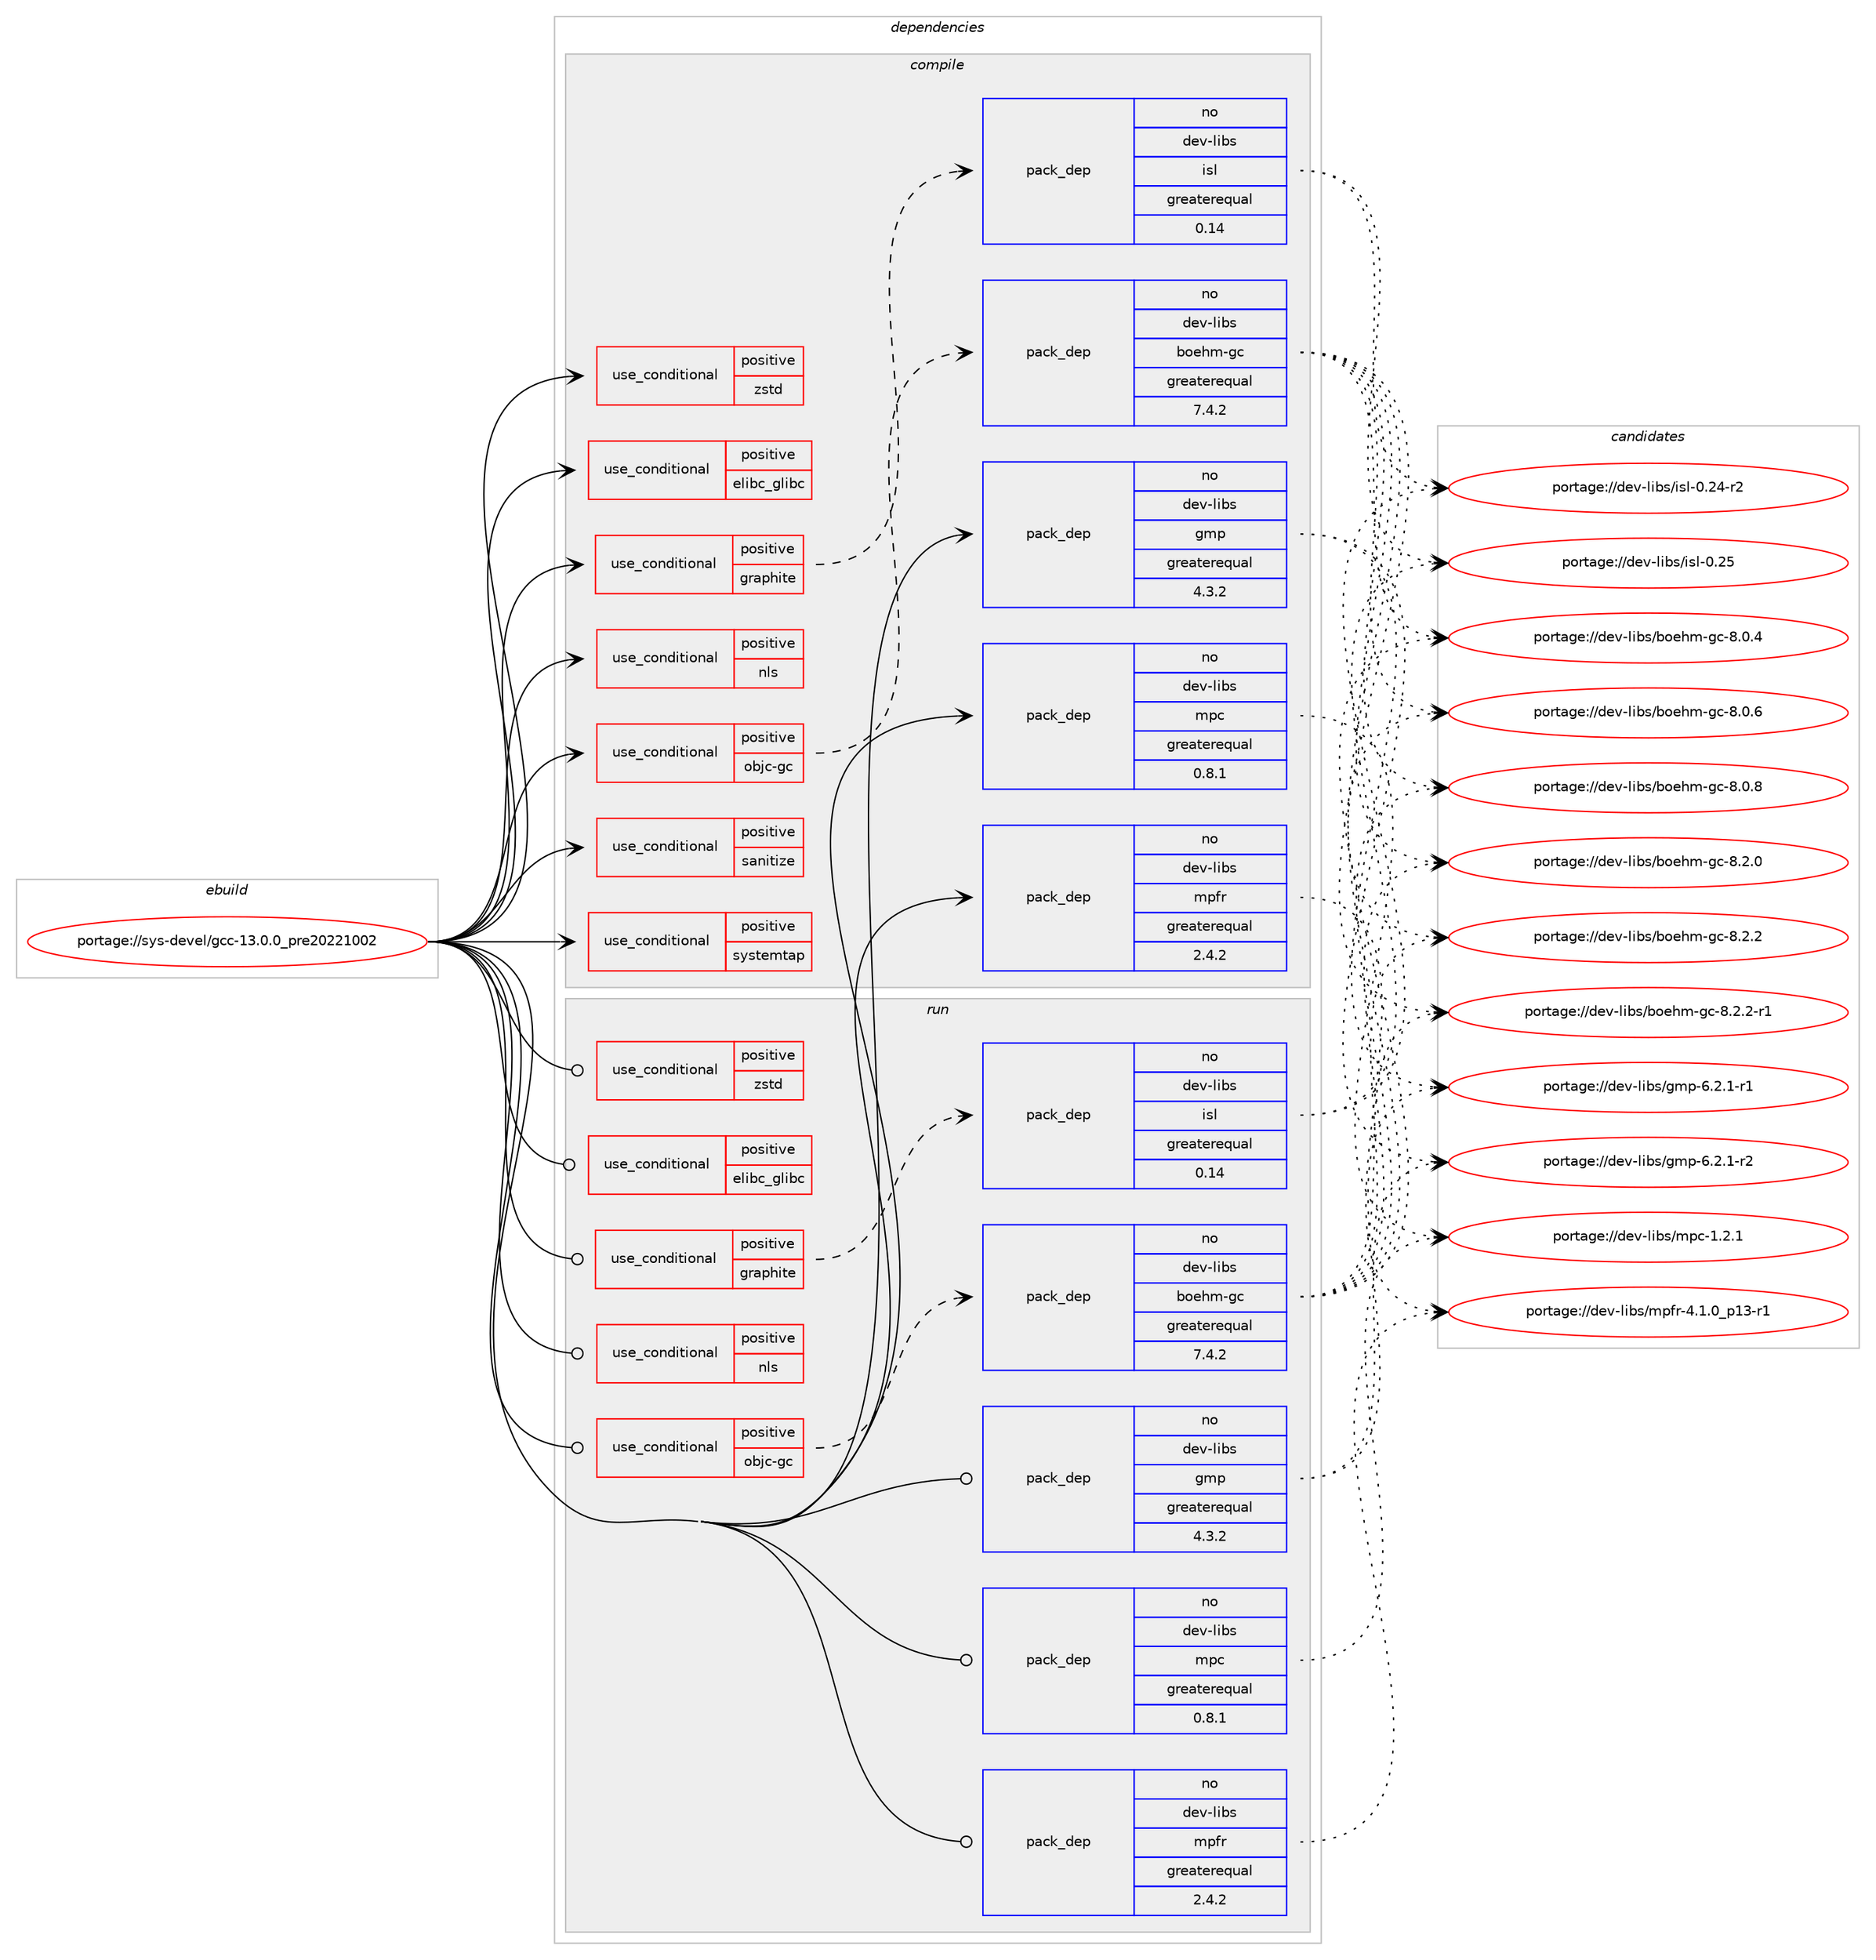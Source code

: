digraph prolog {

# *************
# Graph options
# *************

newrank=true;
concentrate=true;
compound=true;
graph [rankdir=LR,fontname=Helvetica,fontsize=10,ranksep=1.5];#, ranksep=2.5, nodesep=0.2];
edge  [arrowhead=vee];
node  [fontname=Helvetica,fontsize=10];

# **********
# The ebuild
# **********

subgraph cluster_leftcol {
color=gray;
label=<<i>ebuild</i>>;
id [label="portage://sys-devel/gcc-13.0.0_pre20221002", color=red, width=4, href="../sys-devel/gcc-13.0.0_pre20221002.svg"];
}

# ****************
# The dependencies
# ****************

subgraph cluster_midcol {
color=gray;
label=<<i>dependencies</i>>;
subgraph cluster_compile {
fillcolor="#eeeeee";
style=filled;
label=<<i>compile</i>>;
subgraph cond473 {
dependency867 [label=<<TABLE BORDER="0" CELLBORDER="1" CELLSPACING="0" CELLPADDING="4"><TR><TD ROWSPAN="3" CELLPADDING="10">use_conditional</TD></TR><TR><TD>positive</TD></TR><TR><TD>elibc_glibc</TD></TR></TABLE>>, shape=none, color=red];
# *** BEGIN UNKNOWN DEPENDENCY TYPE (TODO) ***
# dependency867 -> package_dependency(portage://sys-devel/gcc-13.0.0_pre20221002,install,no,sys-libs,glibc,none,[,,],[],[use(optenable(cet),negative)])
# *** END UNKNOWN DEPENDENCY TYPE (TODO) ***

}
id:e -> dependency867:w [weight=20,style="solid",arrowhead="vee"];
subgraph cond474 {
dependency868 [label=<<TABLE BORDER="0" CELLBORDER="1" CELLSPACING="0" CELLPADDING="4"><TR><TD ROWSPAN="3" CELLPADDING="10">use_conditional</TD></TR><TR><TD>positive</TD></TR><TR><TD>graphite</TD></TR></TABLE>>, shape=none, color=red];
subgraph pack390 {
dependency869 [label=<<TABLE BORDER="0" CELLBORDER="1" CELLSPACING="0" CELLPADDING="4" WIDTH="220"><TR><TD ROWSPAN="6" CELLPADDING="30">pack_dep</TD></TR><TR><TD WIDTH="110">no</TD></TR><TR><TD>dev-libs</TD></TR><TR><TD>isl</TD></TR><TR><TD>greaterequal</TD></TR><TR><TD>0.14</TD></TR></TABLE>>, shape=none, color=blue];
}
dependency868:e -> dependency869:w [weight=20,style="dashed",arrowhead="vee"];
}
id:e -> dependency868:w [weight=20,style="solid",arrowhead="vee"];
subgraph cond475 {
dependency870 [label=<<TABLE BORDER="0" CELLBORDER="1" CELLSPACING="0" CELLPADDING="4"><TR><TD ROWSPAN="3" CELLPADDING="10">use_conditional</TD></TR><TR><TD>positive</TD></TR><TR><TD>nls</TD></TR></TABLE>>, shape=none, color=red];
# *** BEGIN UNKNOWN DEPENDENCY TYPE (TODO) ***
# dependency870 -> package_dependency(portage://sys-devel/gcc-13.0.0_pre20221002,install,no,virtual,libintl,none,[,,],[],[])
# *** END UNKNOWN DEPENDENCY TYPE (TODO) ***

}
id:e -> dependency870:w [weight=20,style="solid",arrowhead="vee"];
subgraph cond476 {
dependency871 [label=<<TABLE BORDER="0" CELLBORDER="1" CELLSPACING="0" CELLPADDING="4"><TR><TD ROWSPAN="3" CELLPADDING="10">use_conditional</TD></TR><TR><TD>positive</TD></TR><TR><TD>objc-gc</TD></TR></TABLE>>, shape=none, color=red];
subgraph pack391 {
dependency872 [label=<<TABLE BORDER="0" CELLBORDER="1" CELLSPACING="0" CELLPADDING="4" WIDTH="220"><TR><TD ROWSPAN="6" CELLPADDING="30">pack_dep</TD></TR><TR><TD WIDTH="110">no</TD></TR><TR><TD>dev-libs</TD></TR><TR><TD>boehm-gc</TD></TR><TR><TD>greaterequal</TD></TR><TR><TD>7.4.2</TD></TR></TABLE>>, shape=none, color=blue];
}
dependency871:e -> dependency872:w [weight=20,style="dashed",arrowhead="vee"];
}
id:e -> dependency871:w [weight=20,style="solid",arrowhead="vee"];
subgraph cond477 {
dependency873 [label=<<TABLE BORDER="0" CELLBORDER="1" CELLSPACING="0" CELLPADDING="4"><TR><TD ROWSPAN="3" CELLPADDING="10">use_conditional</TD></TR><TR><TD>positive</TD></TR><TR><TD>sanitize</TD></TR></TABLE>>, shape=none, color=red];
# *** BEGIN UNKNOWN DEPENDENCY TYPE (TODO) ***
# dependency873 -> package_dependency(portage://sys-devel/gcc-13.0.0_pre20221002,install,no,virtual,libcrypt,none,[,,],[],[])
# *** END UNKNOWN DEPENDENCY TYPE (TODO) ***

}
id:e -> dependency873:w [weight=20,style="solid",arrowhead="vee"];
subgraph cond478 {
dependency874 [label=<<TABLE BORDER="0" CELLBORDER="1" CELLSPACING="0" CELLPADDING="4"><TR><TD ROWSPAN="3" CELLPADDING="10">use_conditional</TD></TR><TR><TD>positive</TD></TR><TR><TD>systemtap</TD></TR></TABLE>>, shape=none, color=red];
# *** BEGIN UNKNOWN DEPENDENCY TYPE (TODO) ***
# dependency874 -> package_dependency(portage://sys-devel/gcc-13.0.0_pre20221002,install,no,dev-util,systemtap,none,[,,],[],[])
# *** END UNKNOWN DEPENDENCY TYPE (TODO) ***

}
id:e -> dependency874:w [weight=20,style="solid",arrowhead="vee"];
subgraph cond479 {
dependency875 [label=<<TABLE BORDER="0" CELLBORDER="1" CELLSPACING="0" CELLPADDING="4"><TR><TD ROWSPAN="3" CELLPADDING="10">use_conditional</TD></TR><TR><TD>positive</TD></TR><TR><TD>zstd</TD></TR></TABLE>>, shape=none, color=red];
# *** BEGIN UNKNOWN DEPENDENCY TYPE (TODO) ***
# dependency875 -> package_dependency(portage://sys-devel/gcc-13.0.0_pre20221002,install,no,app-arch,zstd,none,[,,],any_same_slot,[])
# *** END UNKNOWN DEPENDENCY TYPE (TODO) ***

}
id:e -> dependency875:w [weight=20,style="solid",arrowhead="vee"];
subgraph pack392 {
dependency876 [label=<<TABLE BORDER="0" CELLBORDER="1" CELLSPACING="0" CELLPADDING="4" WIDTH="220"><TR><TD ROWSPAN="6" CELLPADDING="30">pack_dep</TD></TR><TR><TD WIDTH="110">no</TD></TR><TR><TD>dev-libs</TD></TR><TR><TD>gmp</TD></TR><TR><TD>greaterequal</TD></TR><TR><TD>4.3.2</TD></TR></TABLE>>, shape=none, color=blue];
}
id:e -> dependency876:w [weight=20,style="solid",arrowhead="vee"];
subgraph pack393 {
dependency877 [label=<<TABLE BORDER="0" CELLBORDER="1" CELLSPACING="0" CELLPADDING="4" WIDTH="220"><TR><TD ROWSPAN="6" CELLPADDING="30">pack_dep</TD></TR><TR><TD WIDTH="110">no</TD></TR><TR><TD>dev-libs</TD></TR><TR><TD>mpc</TD></TR><TR><TD>greaterequal</TD></TR><TR><TD>0.8.1</TD></TR></TABLE>>, shape=none, color=blue];
}
id:e -> dependency877:w [weight=20,style="solid",arrowhead="vee"];
subgraph pack394 {
dependency878 [label=<<TABLE BORDER="0" CELLBORDER="1" CELLSPACING="0" CELLPADDING="4" WIDTH="220"><TR><TD ROWSPAN="6" CELLPADDING="30">pack_dep</TD></TR><TR><TD WIDTH="110">no</TD></TR><TR><TD>dev-libs</TD></TR><TR><TD>mpfr</TD></TR><TR><TD>greaterequal</TD></TR><TR><TD>2.4.2</TD></TR></TABLE>>, shape=none, color=blue];
}
id:e -> dependency878:w [weight=20,style="solid",arrowhead="vee"];
# *** BEGIN UNKNOWN DEPENDENCY TYPE (TODO) ***
# id -> package_dependency(portage://sys-devel/gcc-13.0.0_pre20221002,install,no,sys-libs,zlib,none,[,,],[],[])
# *** END UNKNOWN DEPENDENCY TYPE (TODO) ***

# *** BEGIN UNKNOWN DEPENDENCY TYPE (TODO) ***
# id -> package_dependency(portage://sys-devel/gcc-13.0.0_pre20221002,install,no,virtual,libiconv,none,[,,],[],[])
# *** END UNKNOWN DEPENDENCY TYPE (TODO) ***

}
subgraph cluster_compileandrun {
fillcolor="#eeeeee";
style=filled;
label=<<i>compile and run</i>>;
}
subgraph cluster_run {
fillcolor="#eeeeee";
style=filled;
label=<<i>run</i>>;
subgraph cond480 {
dependency879 [label=<<TABLE BORDER="0" CELLBORDER="1" CELLSPACING="0" CELLPADDING="4"><TR><TD ROWSPAN="3" CELLPADDING="10">use_conditional</TD></TR><TR><TD>positive</TD></TR><TR><TD>elibc_glibc</TD></TR></TABLE>>, shape=none, color=red];
# *** BEGIN UNKNOWN DEPENDENCY TYPE (TODO) ***
# dependency879 -> package_dependency(portage://sys-devel/gcc-13.0.0_pre20221002,run,no,sys-libs,glibc,none,[,,],[],[use(optenable(cet),negative)])
# *** END UNKNOWN DEPENDENCY TYPE (TODO) ***

}
id:e -> dependency879:w [weight=20,style="solid",arrowhead="odot"];
subgraph cond481 {
dependency880 [label=<<TABLE BORDER="0" CELLBORDER="1" CELLSPACING="0" CELLPADDING="4"><TR><TD ROWSPAN="3" CELLPADDING="10">use_conditional</TD></TR><TR><TD>positive</TD></TR><TR><TD>graphite</TD></TR></TABLE>>, shape=none, color=red];
subgraph pack395 {
dependency881 [label=<<TABLE BORDER="0" CELLBORDER="1" CELLSPACING="0" CELLPADDING="4" WIDTH="220"><TR><TD ROWSPAN="6" CELLPADDING="30">pack_dep</TD></TR><TR><TD WIDTH="110">no</TD></TR><TR><TD>dev-libs</TD></TR><TR><TD>isl</TD></TR><TR><TD>greaterequal</TD></TR><TR><TD>0.14</TD></TR></TABLE>>, shape=none, color=blue];
}
dependency880:e -> dependency881:w [weight=20,style="dashed",arrowhead="vee"];
}
id:e -> dependency880:w [weight=20,style="solid",arrowhead="odot"];
subgraph cond482 {
dependency882 [label=<<TABLE BORDER="0" CELLBORDER="1" CELLSPACING="0" CELLPADDING="4"><TR><TD ROWSPAN="3" CELLPADDING="10">use_conditional</TD></TR><TR><TD>positive</TD></TR><TR><TD>nls</TD></TR></TABLE>>, shape=none, color=red];
# *** BEGIN UNKNOWN DEPENDENCY TYPE (TODO) ***
# dependency882 -> package_dependency(portage://sys-devel/gcc-13.0.0_pre20221002,run,no,virtual,libintl,none,[,,],[],[])
# *** END UNKNOWN DEPENDENCY TYPE (TODO) ***

}
id:e -> dependency882:w [weight=20,style="solid",arrowhead="odot"];
subgraph cond483 {
dependency883 [label=<<TABLE BORDER="0" CELLBORDER="1" CELLSPACING="0" CELLPADDING="4"><TR><TD ROWSPAN="3" CELLPADDING="10">use_conditional</TD></TR><TR><TD>positive</TD></TR><TR><TD>objc-gc</TD></TR></TABLE>>, shape=none, color=red];
subgraph pack396 {
dependency884 [label=<<TABLE BORDER="0" CELLBORDER="1" CELLSPACING="0" CELLPADDING="4" WIDTH="220"><TR><TD ROWSPAN="6" CELLPADDING="30">pack_dep</TD></TR><TR><TD WIDTH="110">no</TD></TR><TR><TD>dev-libs</TD></TR><TR><TD>boehm-gc</TD></TR><TR><TD>greaterequal</TD></TR><TR><TD>7.4.2</TD></TR></TABLE>>, shape=none, color=blue];
}
dependency883:e -> dependency884:w [weight=20,style="dashed",arrowhead="vee"];
}
id:e -> dependency883:w [weight=20,style="solid",arrowhead="odot"];
subgraph cond484 {
dependency885 [label=<<TABLE BORDER="0" CELLBORDER="1" CELLSPACING="0" CELLPADDING="4"><TR><TD ROWSPAN="3" CELLPADDING="10">use_conditional</TD></TR><TR><TD>positive</TD></TR><TR><TD>zstd</TD></TR></TABLE>>, shape=none, color=red];
# *** BEGIN UNKNOWN DEPENDENCY TYPE (TODO) ***
# dependency885 -> package_dependency(portage://sys-devel/gcc-13.0.0_pre20221002,run,no,app-arch,zstd,none,[,,],any_same_slot,[])
# *** END UNKNOWN DEPENDENCY TYPE (TODO) ***

}
id:e -> dependency885:w [weight=20,style="solid",arrowhead="odot"];
subgraph pack397 {
dependency886 [label=<<TABLE BORDER="0" CELLBORDER="1" CELLSPACING="0" CELLPADDING="4" WIDTH="220"><TR><TD ROWSPAN="6" CELLPADDING="30">pack_dep</TD></TR><TR><TD WIDTH="110">no</TD></TR><TR><TD>dev-libs</TD></TR><TR><TD>gmp</TD></TR><TR><TD>greaterequal</TD></TR><TR><TD>4.3.2</TD></TR></TABLE>>, shape=none, color=blue];
}
id:e -> dependency886:w [weight=20,style="solid",arrowhead="odot"];
subgraph pack398 {
dependency887 [label=<<TABLE BORDER="0" CELLBORDER="1" CELLSPACING="0" CELLPADDING="4" WIDTH="220"><TR><TD ROWSPAN="6" CELLPADDING="30">pack_dep</TD></TR><TR><TD WIDTH="110">no</TD></TR><TR><TD>dev-libs</TD></TR><TR><TD>mpc</TD></TR><TR><TD>greaterequal</TD></TR><TR><TD>0.8.1</TD></TR></TABLE>>, shape=none, color=blue];
}
id:e -> dependency887:w [weight=20,style="solid",arrowhead="odot"];
subgraph pack399 {
dependency888 [label=<<TABLE BORDER="0" CELLBORDER="1" CELLSPACING="0" CELLPADDING="4" WIDTH="220"><TR><TD ROWSPAN="6" CELLPADDING="30">pack_dep</TD></TR><TR><TD WIDTH="110">no</TD></TR><TR><TD>dev-libs</TD></TR><TR><TD>mpfr</TD></TR><TR><TD>greaterequal</TD></TR><TR><TD>2.4.2</TD></TR></TABLE>>, shape=none, color=blue];
}
id:e -> dependency888:w [weight=20,style="solid",arrowhead="odot"];
# *** BEGIN UNKNOWN DEPENDENCY TYPE (TODO) ***
# id -> package_dependency(portage://sys-devel/gcc-13.0.0_pre20221002,run,no,sys-libs,zlib,none,[,,],[],[])
# *** END UNKNOWN DEPENDENCY TYPE (TODO) ***

# *** BEGIN UNKNOWN DEPENDENCY TYPE (TODO) ***
# id -> package_dependency(portage://sys-devel/gcc-13.0.0_pre20221002,run,no,virtual,libiconv,none,[,,],[],[])
# *** END UNKNOWN DEPENDENCY TYPE (TODO) ***

}
}

# **************
# The candidates
# **************

subgraph cluster_choices {
rank=same;
color=gray;
label=<<i>candidates</i>>;

subgraph choice390 {
color=black;
nodesep=1;
choice10010111845108105981154710511510845484650524511450 [label="portage://dev-libs/isl-0.24-r2", color=red, width=4,href="../dev-libs/isl-0.24-r2.svg"];
choice1001011184510810598115471051151084548465053 [label="portage://dev-libs/isl-0.25", color=red, width=4,href="../dev-libs/isl-0.25.svg"];
dependency869:e -> choice10010111845108105981154710511510845484650524511450:w [style=dotted,weight="100"];
dependency869:e -> choice1001011184510810598115471051151084548465053:w [style=dotted,weight="100"];
}
subgraph choice391 {
color=black;
nodesep=1;
choice100101118451081059811547981111011041094510399455646484652 [label="portage://dev-libs/boehm-gc-8.0.4", color=red, width=4,href="../dev-libs/boehm-gc-8.0.4.svg"];
choice100101118451081059811547981111011041094510399455646484654 [label="portage://dev-libs/boehm-gc-8.0.6", color=red, width=4,href="../dev-libs/boehm-gc-8.0.6.svg"];
choice100101118451081059811547981111011041094510399455646484656 [label="portage://dev-libs/boehm-gc-8.0.8", color=red, width=4,href="../dev-libs/boehm-gc-8.0.8.svg"];
choice100101118451081059811547981111011041094510399455646504648 [label="portage://dev-libs/boehm-gc-8.2.0", color=red, width=4,href="../dev-libs/boehm-gc-8.2.0.svg"];
choice100101118451081059811547981111011041094510399455646504650 [label="portage://dev-libs/boehm-gc-8.2.2", color=red, width=4,href="../dev-libs/boehm-gc-8.2.2.svg"];
choice1001011184510810598115479811110110410945103994556465046504511449 [label="portage://dev-libs/boehm-gc-8.2.2-r1", color=red, width=4,href="../dev-libs/boehm-gc-8.2.2-r1.svg"];
dependency872:e -> choice100101118451081059811547981111011041094510399455646484652:w [style=dotted,weight="100"];
dependency872:e -> choice100101118451081059811547981111011041094510399455646484654:w [style=dotted,weight="100"];
dependency872:e -> choice100101118451081059811547981111011041094510399455646484656:w [style=dotted,weight="100"];
dependency872:e -> choice100101118451081059811547981111011041094510399455646504648:w [style=dotted,weight="100"];
dependency872:e -> choice100101118451081059811547981111011041094510399455646504650:w [style=dotted,weight="100"];
dependency872:e -> choice1001011184510810598115479811110110410945103994556465046504511449:w [style=dotted,weight="100"];
}
subgraph choice392 {
color=black;
nodesep=1;
choice1001011184510810598115471031091124554465046494511449 [label="portage://dev-libs/gmp-6.2.1-r1", color=red, width=4,href="../dev-libs/gmp-6.2.1-r1.svg"];
choice1001011184510810598115471031091124554465046494511450 [label="portage://dev-libs/gmp-6.2.1-r2", color=red, width=4,href="../dev-libs/gmp-6.2.1-r2.svg"];
dependency876:e -> choice1001011184510810598115471031091124554465046494511449:w [style=dotted,weight="100"];
dependency876:e -> choice1001011184510810598115471031091124554465046494511450:w [style=dotted,weight="100"];
}
subgraph choice393 {
color=black;
nodesep=1;
choice10010111845108105981154710911299454946504649 [label="portage://dev-libs/mpc-1.2.1", color=red, width=4,href="../dev-libs/mpc-1.2.1.svg"];
dependency877:e -> choice10010111845108105981154710911299454946504649:w [style=dotted,weight="100"];
}
subgraph choice394 {
color=black;
nodesep=1;
choice1001011184510810598115471091121021144552464946489511249514511449 [label="portage://dev-libs/mpfr-4.1.0_p13-r1", color=red, width=4,href="../dev-libs/mpfr-4.1.0_p13-r1.svg"];
dependency878:e -> choice1001011184510810598115471091121021144552464946489511249514511449:w [style=dotted,weight="100"];
}
subgraph choice395 {
color=black;
nodesep=1;
choice10010111845108105981154710511510845484650524511450 [label="portage://dev-libs/isl-0.24-r2", color=red, width=4,href="../dev-libs/isl-0.24-r2.svg"];
choice1001011184510810598115471051151084548465053 [label="portage://dev-libs/isl-0.25", color=red, width=4,href="../dev-libs/isl-0.25.svg"];
dependency881:e -> choice10010111845108105981154710511510845484650524511450:w [style=dotted,weight="100"];
dependency881:e -> choice1001011184510810598115471051151084548465053:w [style=dotted,weight="100"];
}
subgraph choice396 {
color=black;
nodesep=1;
choice100101118451081059811547981111011041094510399455646484652 [label="portage://dev-libs/boehm-gc-8.0.4", color=red, width=4,href="../dev-libs/boehm-gc-8.0.4.svg"];
choice100101118451081059811547981111011041094510399455646484654 [label="portage://dev-libs/boehm-gc-8.0.6", color=red, width=4,href="../dev-libs/boehm-gc-8.0.6.svg"];
choice100101118451081059811547981111011041094510399455646484656 [label="portage://dev-libs/boehm-gc-8.0.8", color=red, width=4,href="../dev-libs/boehm-gc-8.0.8.svg"];
choice100101118451081059811547981111011041094510399455646504648 [label="portage://dev-libs/boehm-gc-8.2.0", color=red, width=4,href="../dev-libs/boehm-gc-8.2.0.svg"];
choice100101118451081059811547981111011041094510399455646504650 [label="portage://dev-libs/boehm-gc-8.2.2", color=red, width=4,href="../dev-libs/boehm-gc-8.2.2.svg"];
choice1001011184510810598115479811110110410945103994556465046504511449 [label="portage://dev-libs/boehm-gc-8.2.2-r1", color=red, width=4,href="../dev-libs/boehm-gc-8.2.2-r1.svg"];
dependency884:e -> choice100101118451081059811547981111011041094510399455646484652:w [style=dotted,weight="100"];
dependency884:e -> choice100101118451081059811547981111011041094510399455646484654:w [style=dotted,weight="100"];
dependency884:e -> choice100101118451081059811547981111011041094510399455646484656:w [style=dotted,weight="100"];
dependency884:e -> choice100101118451081059811547981111011041094510399455646504648:w [style=dotted,weight="100"];
dependency884:e -> choice100101118451081059811547981111011041094510399455646504650:w [style=dotted,weight="100"];
dependency884:e -> choice1001011184510810598115479811110110410945103994556465046504511449:w [style=dotted,weight="100"];
}
subgraph choice397 {
color=black;
nodesep=1;
choice1001011184510810598115471031091124554465046494511449 [label="portage://dev-libs/gmp-6.2.1-r1", color=red, width=4,href="../dev-libs/gmp-6.2.1-r1.svg"];
choice1001011184510810598115471031091124554465046494511450 [label="portage://dev-libs/gmp-6.2.1-r2", color=red, width=4,href="../dev-libs/gmp-6.2.1-r2.svg"];
dependency886:e -> choice1001011184510810598115471031091124554465046494511449:w [style=dotted,weight="100"];
dependency886:e -> choice1001011184510810598115471031091124554465046494511450:w [style=dotted,weight="100"];
}
subgraph choice398 {
color=black;
nodesep=1;
choice10010111845108105981154710911299454946504649 [label="portage://dev-libs/mpc-1.2.1", color=red, width=4,href="../dev-libs/mpc-1.2.1.svg"];
dependency887:e -> choice10010111845108105981154710911299454946504649:w [style=dotted,weight="100"];
}
subgraph choice399 {
color=black;
nodesep=1;
choice1001011184510810598115471091121021144552464946489511249514511449 [label="portage://dev-libs/mpfr-4.1.0_p13-r1", color=red, width=4,href="../dev-libs/mpfr-4.1.0_p13-r1.svg"];
dependency888:e -> choice1001011184510810598115471091121021144552464946489511249514511449:w [style=dotted,weight="100"];
}
}

}
